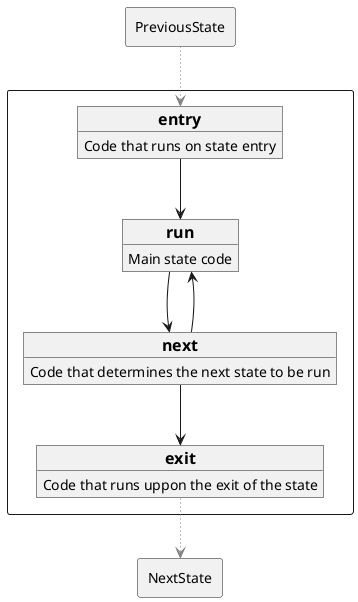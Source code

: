 @startuml
top to bottom direction

rectangle PreviousState{
}
rectangle NextState{
}

rectangle  {
object "<size:16>**entry**</size>" as entry {
  Code that runs on state entry
}
object "<size:16>**run**</size>" as run {
  Main state code
}
object "<size:16>**next**</size>" as next {
  Code that determines the next state to be run
}
object "<size:16>**exit**</size>" as exit {
  Code that runs uppon the exit of the state
}
}
PreviousState.[#gray,dotted,thickness=1].>entry
entry-down->run
run-down->next
next-down->exit
next-up->run
exit.[#gray,dotted,thickness=1].>NextState
@enduml
